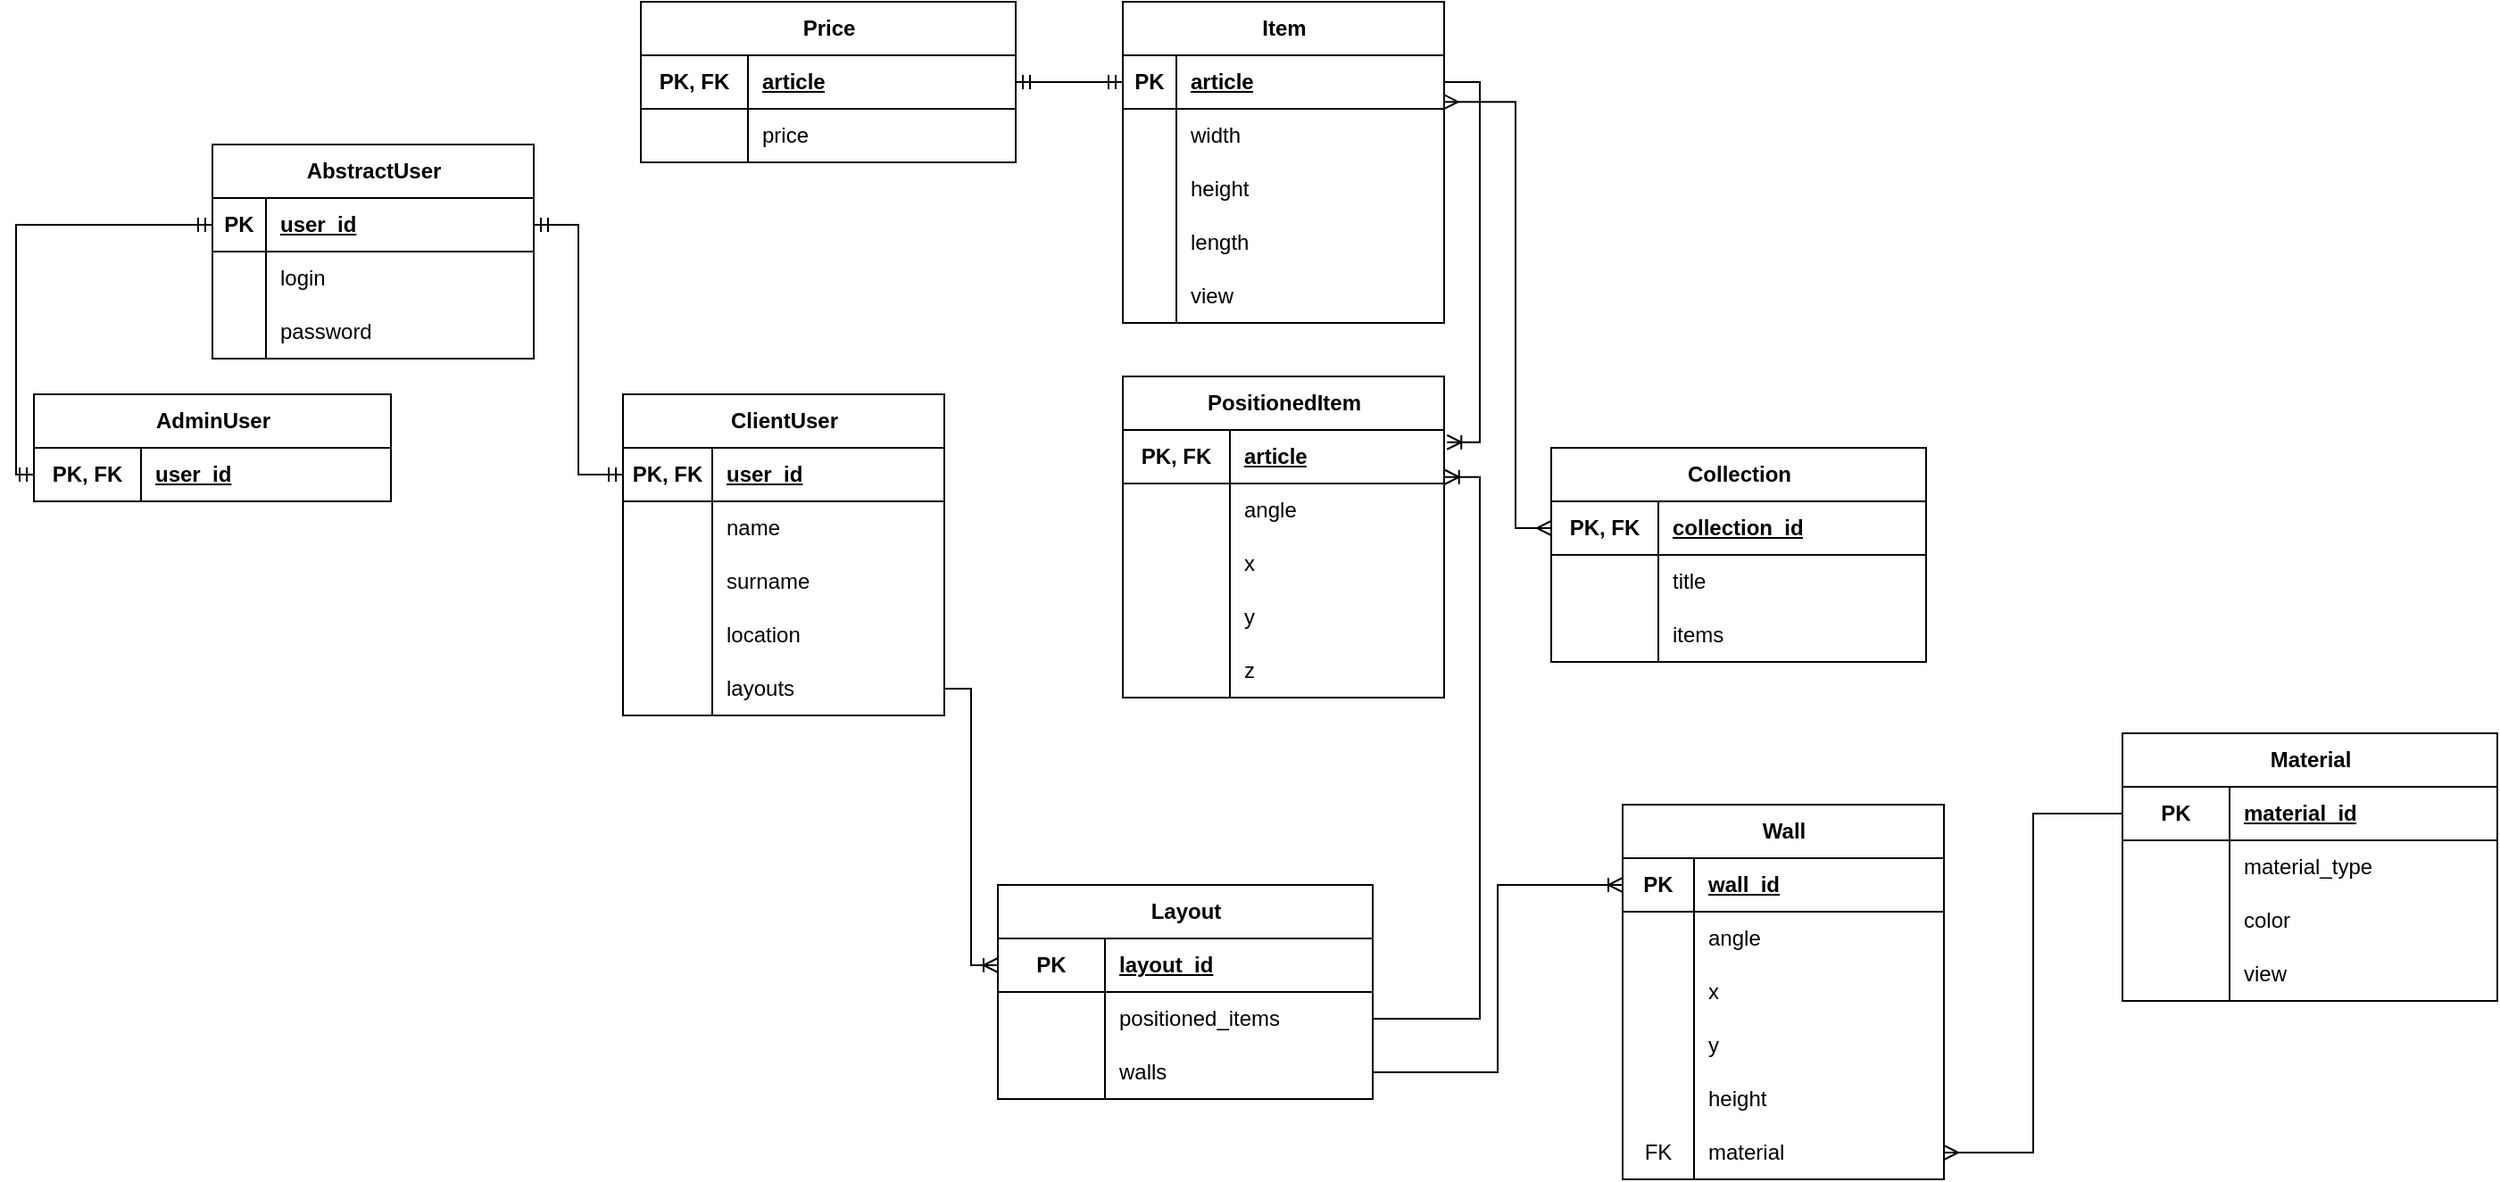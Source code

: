 <mxfile version="22.0.0" type="device">
  <diagram name="Page-1" id="Bt6smzTDS_yW3Cf44LDC">
    <mxGraphModel dx="2656" dy="1006" grid="1" gridSize="10" guides="1" tooltips="1" connect="1" arrows="1" fold="1" page="1" pageScale="1" pageWidth="850" pageHeight="1100" math="0" shadow="0">
      <root>
        <mxCell id="0" />
        <mxCell id="1" parent="0" />
        <mxCell id="V8eT0LcuxLFW9bDthEQg-5" value="Item" style="shape=table;startSize=30;container=1;collapsible=1;childLayout=tableLayout;fixedRows=1;rowLines=0;fontStyle=1;align=center;resizeLast=1;html=1;" parent="1" vertex="1">
          <mxGeometry x="40" y="40" width="180" height="180" as="geometry" />
        </mxCell>
        <mxCell id="V8eT0LcuxLFW9bDthEQg-6" value="" style="shape=tableRow;horizontal=0;startSize=0;swimlaneHead=0;swimlaneBody=0;fillColor=none;collapsible=0;dropTarget=0;points=[[0,0.5],[1,0.5]];portConstraint=eastwest;top=0;left=0;right=0;bottom=1;" parent="V8eT0LcuxLFW9bDthEQg-5" vertex="1">
          <mxGeometry y="30" width="180" height="30" as="geometry" />
        </mxCell>
        <mxCell id="V8eT0LcuxLFW9bDthEQg-7" value="PK" style="shape=partialRectangle;connectable=0;fillColor=none;top=0;left=0;bottom=0;right=0;fontStyle=1;overflow=hidden;whiteSpace=wrap;html=1;" parent="V8eT0LcuxLFW9bDthEQg-6" vertex="1">
          <mxGeometry width="30" height="30" as="geometry">
            <mxRectangle width="30" height="30" as="alternateBounds" />
          </mxGeometry>
        </mxCell>
        <mxCell id="V8eT0LcuxLFW9bDthEQg-8" value="article" style="shape=partialRectangle;connectable=0;fillColor=none;top=0;left=0;bottom=0;right=0;align=left;spacingLeft=6;fontStyle=5;overflow=hidden;whiteSpace=wrap;html=1;" parent="V8eT0LcuxLFW9bDthEQg-6" vertex="1">
          <mxGeometry x="30" width="150" height="30" as="geometry">
            <mxRectangle width="150" height="30" as="alternateBounds" />
          </mxGeometry>
        </mxCell>
        <mxCell id="V8eT0LcuxLFW9bDthEQg-9" value="" style="shape=tableRow;horizontal=0;startSize=0;swimlaneHead=0;swimlaneBody=0;fillColor=none;collapsible=0;dropTarget=0;points=[[0,0.5],[1,0.5]];portConstraint=eastwest;top=0;left=0;right=0;bottom=0;" parent="V8eT0LcuxLFW9bDthEQg-5" vertex="1">
          <mxGeometry y="60" width="180" height="30" as="geometry" />
        </mxCell>
        <mxCell id="V8eT0LcuxLFW9bDthEQg-10" value="" style="shape=partialRectangle;connectable=0;fillColor=none;top=0;left=0;bottom=0;right=0;editable=1;overflow=hidden;whiteSpace=wrap;html=1;" parent="V8eT0LcuxLFW9bDthEQg-9" vertex="1">
          <mxGeometry width="30" height="30" as="geometry">
            <mxRectangle width="30" height="30" as="alternateBounds" />
          </mxGeometry>
        </mxCell>
        <mxCell id="V8eT0LcuxLFW9bDthEQg-11" value="width" style="shape=partialRectangle;connectable=0;fillColor=none;top=0;left=0;bottom=0;right=0;align=left;spacingLeft=6;overflow=hidden;whiteSpace=wrap;html=1;" parent="V8eT0LcuxLFW9bDthEQg-9" vertex="1">
          <mxGeometry x="30" width="150" height="30" as="geometry">
            <mxRectangle width="150" height="30" as="alternateBounds" />
          </mxGeometry>
        </mxCell>
        <mxCell id="V8eT0LcuxLFW9bDthEQg-12" value="" style="shape=tableRow;horizontal=0;startSize=0;swimlaneHead=0;swimlaneBody=0;fillColor=none;collapsible=0;dropTarget=0;points=[[0,0.5],[1,0.5]];portConstraint=eastwest;top=0;left=0;right=0;bottom=0;" parent="V8eT0LcuxLFW9bDthEQg-5" vertex="1">
          <mxGeometry y="90" width="180" height="30" as="geometry" />
        </mxCell>
        <mxCell id="V8eT0LcuxLFW9bDthEQg-13" value="" style="shape=partialRectangle;connectable=0;fillColor=none;top=0;left=0;bottom=0;right=0;editable=1;overflow=hidden;whiteSpace=wrap;html=1;" parent="V8eT0LcuxLFW9bDthEQg-12" vertex="1">
          <mxGeometry width="30" height="30" as="geometry">
            <mxRectangle width="30" height="30" as="alternateBounds" />
          </mxGeometry>
        </mxCell>
        <mxCell id="V8eT0LcuxLFW9bDthEQg-14" value="height" style="shape=partialRectangle;connectable=0;fillColor=none;top=0;left=0;bottom=0;right=0;align=left;spacingLeft=6;overflow=hidden;whiteSpace=wrap;html=1;" parent="V8eT0LcuxLFW9bDthEQg-12" vertex="1">
          <mxGeometry x="30" width="150" height="30" as="geometry">
            <mxRectangle width="150" height="30" as="alternateBounds" />
          </mxGeometry>
        </mxCell>
        <mxCell id="V8eT0LcuxLFW9bDthEQg-15" value="" style="shape=tableRow;horizontal=0;startSize=0;swimlaneHead=0;swimlaneBody=0;fillColor=none;collapsible=0;dropTarget=0;points=[[0,0.5],[1,0.5]];portConstraint=eastwest;top=0;left=0;right=0;bottom=0;" parent="V8eT0LcuxLFW9bDthEQg-5" vertex="1">
          <mxGeometry y="120" width="180" height="30" as="geometry" />
        </mxCell>
        <mxCell id="V8eT0LcuxLFW9bDthEQg-16" value="" style="shape=partialRectangle;connectable=0;fillColor=none;top=0;left=0;bottom=0;right=0;editable=1;overflow=hidden;whiteSpace=wrap;html=1;" parent="V8eT0LcuxLFW9bDthEQg-15" vertex="1">
          <mxGeometry width="30" height="30" as="geometry">
            <mxRectangle width="30" height="30" as="alternateBounds" />
          </mxGeometry>
        </mxCell>
        <mxCell id="V8eT0LcuxLFW9bDthEQg-17" value="length" style="shape=partialRectangle;connectable=0;fillColor=none;top=0;left=0;bottom=0;right=0;align=left;spacingLeft=6;overflow=hidden;whiteSpace=wrap;html=1;" parent="V8eT0LcuxLFW9bDthEQg-15" vertex="1">
          <mxGeometry x="30" width="150" height="30" as="geometry">
            <mxRectangle width="150" height="30" as="alternateBounds" />
          </mxGeometry>
        </mxCell>
        <mxCell id="V8eT0LcuxLFW9bDthEQg-26" value="" style="shape=tableRow;horizontal=0;startSize=0;swimlaneHead=0;swimlaneBody=0;fillColor=none;collapsible=0;dropTarget=0;points=[[0,0.5],[1,0.5]];portConstraint=eastwest;top=0;left=0;right=0;bottom=0;" parent="V8eT0LcuxLFW9bDthEQg-5" vertex="1">
          <mxGeometry y="150" width="180" height="30" as="geometry" />
        </mxCell>
        <mxCell id="V8eT0LcuxLFW9bDthEQg-27" value="" style="shape=partialRectangle;connectable=0;fillColor=none;top=0;left=0;bottom=0;right=0;editable=1;overflow=hidden;whiteSpace=wrap;html=1;" parent="V8eT0LcuxLFW9bDthEQg-26" vertex="1">
          <mxGeometry width="30" height="30" as="geometry">
            <mxRectangle width="30" height="30" as="alternateBounds" />
          </mxGeometry>
        </mxCell>
        <mxCell id="V8eT0LcuxLFW9bDthEQg-28" value="view" style="shape=partialRectangle;connectable=0;fillColor=none;top=0;left=0;bottom=0;right=0;align=left;spacingLeft=6;overflow=hidden;whiteSpace=wrap;html=1;" parent="V8eT0LcuxLFW9bDthEQg-26" vertex="1">
          <mxGeometry x="30" width="150" height="30" as="geometry">
            <mxRectangle width="150" height="30" as="alternateBounds" />
          </mxGeometry>
        </mxCell>
        <mxCell id="V8eT0LcuxLFW9bDthEQg-48" value="Price" style="shape=table;startSize=30;container=1;collapsible=1;childLayout=tableLayout;fixedRows=1;rowLines=0;fontStyle=1;align=center;resizeLast=1;html=1;" parent="1" vertex="1">
          <mxGeometry x="-230" y="40" width="210" height="90" as="geometry" />
        </mxCell>
        <mxCell id="V8eT0LcuxLFW9bDthEQg-49" value="" style="shape=tableRow;horizontal=0;startSize=0;swimlaneHead=0;swimlaneBody=0;fillColor=none;collapsible=0;dropTarget=0;points=[[0,0.5],[1,0.5]];portConstraint=eastwest;top=0;left=0;right=0;bottom=1;" parent="V8eT0LcuxLFW9bDthEQg-48" vertex="1">
          <mxGeometry y="30" width="210" height="30" as="geometry" />
        </mxCell>
        <mxCell id="V8eT0LcuxLFW9bDthEQg-50" value="PK, FK" style="shape=partialRectangle;connectable=0;fillColor=none;top=0;left=0;bottom=0;right=0;fontStyle=1;overflow=hidden;whiteSpace=wrap;html=1;" parent="V8eT0LcuxLFW9bDthEQg-49" vertex="1">
          <mxGeometry width="60" height="30" as="geometry">
            <mxRectangle width="60" height="30" as="alternateBounds" />
          </mxGeometry>
        </mxCell>
        <mxCell id="V8eT0LcuxLFW9bDthEQg-51" value="article" style="shape=partialRectangle;connectable=0;fillColor=none;top=0;left=0;bottom=0;right=0;align=left;spacingLeft=6;fontStyle=5;overflow=hidden;whiteSpace=wrap;html=1;" parent="V8eT0LcuxLFW9bDthEQg-49" vertex="1">
          <mxGeometry x="60" width="150" height="30" as="geometry">
            <mxRectangle width="150" height="30" as="alternateBounds" />
          </mxGeometry>
        </mxCell>
        <mxCell id="V8eT0LcuxLFW9bDthEQg-52" value="" style="shape=tableRow;horizontal=0;startSize=0;swimlaneHead=0;swimlaneBody=0;fillColor=none;collapsible=0;dropTarget=0;points=[[0,0.5],[1,0.5]];portConstraint=eastwest;top=0;left=0;right=0;bottom=0;" parent="V8eT0LcuxLFW9bDthEQg-48" vertex="1">
          <mxGeometry y="60" width="210" height="30" as="geometry" />
        </mxCell>
        <mxCell id="V8eT0LcuxLFW9bDthEQg-53" value="" style="shape=partialRectangle;connectable=0;fillColor=none;top=0;left=0;bottom=0;right=0;editable=1;overflow=hidden;whiteSpace=wrap;html=1;" parent="V8eT0LcuxLFW9bDthEQg-52" vertex="1">
          <mxGeometry width="60" height="30" as="geometry">
            <mxRectangle width="60" height="30" as="alternateBounds" />
          </mxGeometry>
        </mxCell>
        <mxCell id="V8eT0LcuxLFW9bDthEQg-54" value="price" style="shape=partialRectangle;connectable=0;fillColor=none;top=0;left=0;bottom=0;right=0;align=left;spacingLeft=6;overflow=hidden;whiteSpace=wrap;html=1;" parent="V8eT0LcuxLFW9bDthEQg-52" vertex="1">
          <mxGeometry x="60" width="150" height="30" as="geometry">
            <mxRectangle width="150" height="30" as="alternateBounds" />
          </mxGeometry>
        </mxCell>
        <mxCell id="V8eT0LcuxLFW9bDthEQg-61" value="AbstractUser" style="shape=table;startSize=30;container=1;collapsible=1;childLayout=tableLayout;fixedRows=1;rowLines=0;fontStyle=1;align=center;resizeLast=1;html=1;" parent="1" vertex="1">
          <mxGeometry x="-470" y="120" width="180" height="120" as="geometry" />
        </mxCell>
        <mxCell id="V8eT0LcuxLFW9bDthEQg-62" value="" style="shape=tableRow;horizontal=0;startSize=0;swimlaneHead=0;swimlaneBody=0;fillColor=none;collapsible=0;dropTarget=0;points=[[0,0.5],[1,0.5]];portConstraint=eastwest;top=0;left=0;right=0;bottom=1;" parent="V8eT0LcuxLFW9bDthEQg-61" vertex="1">
          <mxGeometry y="30" width="180" height="30" as="geometry" />
        </mxCell>
        <mxCell id="V8eT0LcuxLFW9bDthEQg-63" value="PK" style="shape=partialRectangle;connectable=0;fillColor=none;top=0;left=0;bottom=0;right=0;fontStyle=1;overflow=hidden;whiteSpace=wrap;html=1;" parent="V8eT0LcuxLFW9bDthEQg-62" vertex="1">
          <mxGeometry width="30" height="30" as="geometry">
            <mxRectangle width="30" height="30" as="alternateBounds" />
          </mxGeometry>
        </mxCell>
        <mxCell id="V8eT0LcuxLFW9bDthEQg-64" value="user_id" style="shape=partialRectangle;connectable=0;fillColor=none;top=0;left=0;bottom=0;right=0;align=left;spacingLeft=6;fontStyle=5;overflow=hidden;whiteSpace=wrap;html=1;" parent="V8eT0LcuxLFW9bDthEQg-62" vertex="1">
          <mxGeometry x="30" width="150" height="30" as="geometry">
            <mxRectangle width="150" height="30" as="alternateBounds" />
          </mxGeometry>
        </mxCell>
        <mxCell id="V8eT0LcuxLFW9bDthEQg-65" value="" style="shape=tableRow;horizontal=0;startSize=0;swimlaneHead=0;swimlaneBody=0;fillColor=none;collapsible=0;dropTarget=0;points=[[0,0.5],[1,0.5]];portConstraint=eastwest;top=0;left=0;right=0;bottom=0;" parent="V8eT0LcuxLFW9bDthEQg-61" vertex="1">
          <mxGeometry y="60" width="180" height="30" as="geometry" />
        </mxCell>
        <mxCell id="V8eT0LcuxLFW9bDthEQg-66" value="" style="shape=partialRectangle;connectable=0;fillColor=none;top=0;left=0;bottom=0;right=0;editable=1;overflow=hidden;whiteSpace=wrap;html=1;" parent="V8eT0LcuxLFW9bDthEQg-65" vertex="1">
          <mxGeometry width="30" height="30" as="geometry">
            <mxRectangle width="30" height="30" as="alternateBounds" />
          </mxGeometry>
        </mxCell>
        <mxCell id="V8eT0LcuxLFW9bDthEQg-67" value="login" style="shape=partialRectangle;connectable=0;fillColor=none;top=0;left=0;bottom=0;right=0;align=left;spacingLeft=6;overflow=hidden;whiteSpace=wrap;html=1;" parent="V8eT0LcuxLFW9bDthEQg-65" vertex="1">
          <mxGeometry x="30" width="150" height="30" as="geometry">
            <mxRectangle width="150" height="30" as="alternateBounds" />
          </mxGeometry>
        </mxCell>
        <mxCell id="V8eT0LcuxLFW9bDthEQg-68" value="" style="shape=tableRow;horizontal=0;startSize=0;swimlaneHead=0;swimlaneBody=0;fillColor=none;collapsible=0;dropTarget=0;points=[[0,0.5],[1,0.5]];portConstraint=eastwest;top=0;left=0;right=0;bottom=0;" parent="V8eT0LcuxLFW9bDthEQg-61" vertex="1">
          <mxGeometry y="90" width="180" height="30" as="geometry" />
        </mxCell>
        <mxCell id="V8eT0LcuxLFW9bDthEQg-69" value="" style="shape=partialRectangle;connectable=0;fillColor=none;top=0;left=0;bottom=0;right=0;editable=1;overflow=hidden;whiteSpace=wrap;html=1;" parent="V8eT0LcuxLFW9bDthEQg-68" vertex="1">
          <mxGeometry width="30" height="30" as="geometry">
            <mxRectangle width="30" height="30" as="alternateBounds" />
          </mxGeometry>
        </mxCell>
        <mxCell id="V8eT0LcuxLFW9bDthEQg-70" value="password" style="shape=partialRectangle;connectable=0;fillColor=none;top=0;left=0;bottom=0;right=0;align=left;spacingLeft=6;overflow=hidden;whiteSpace=wrap;html=1;" parent="V8eT0LcuxLFW9bDthEQg-68" vertex="1">
          <mxGeometry x="30" width="150" height="30" as="geometry">
            <mxRectangle width="150" height="30" as="alternateBounds" />
          </mxGeometry>
        </mxCell>
        <mxCell id="V8eT0LcuxLFW9bDthEQg-81" value="AdminUser" style="shape=table;startSize=30;container=1;collapsible=1;childLayout=tableLayout;fixedRows=1;rowLines=0;fontStyle=1;align=center;resizeLast=1;html=1;" parent="1" vertex="1">
          <mxGeometry x="-570" y="260" width="200" height="60" as="geometry" />
        </mxCell>
        <mxCell id="V8eT0LcuxLFW9bDthEQg-82" value="" style="shape=tableRow;horizontal=0;startSize=0;swimlaneHead=0;swimlaneBody=0;fillColor=none;collapsible=0;dropTarget=0;points=[[0,0.5],[1,0.5]];portConstraint=eastwest;top=0;left=0;right=0;bottom=1;" parent="V8eT0LcuxLFW9bDthEQg-81" vertex="1">
          <mxGeometry y="30" width="200" height="30" as="geometry" />
        </mxCell>
        <mxCell id="V8eT0LcuxLFW9bDthEQg-83" value="PK, FK" style="shape=partialRectangle;connectable=0;fillColor=none;top=0;left=0;bottom=0;right=0;fontStyle=1;overflow=hidden;whiteSpace=wrap;html=1;" parent="V8eT0LcuxLFW9bDthEQg-82" vertex="1">
          <mxGeometry width="60" height="30" as="geometry">
            <mxRectangle width="60" height="30" as="alternateBounds" />
          </mxGeometry>
        </mxCell>
        <mxCell id="V8eT0LcuxLFW9bDthEQg-84" value="user_id" style="shape=partialRectangle;connectable=0;fillColor=none;top=0;left=0;bottom=0;right=0;align=left;spacingLeft=6;fontStyle=5;overflow=hidden;whiteSpace=wrap;html=1;" parent="V8eT0LcuxLFW9bDthEQg-82" vertex="1">
          <mxGeometry x="60" width="140" height="30" as="geometry">
            <mxRectangle width="140" height="30" as="alternateBounds" />
          </mxGeometry>
        </mxCell>
        <mxCell id="V8eT0LcuxLFW9bDthEQg-86" value="Collection" style="shape=table;startSize=30;container=1;collapsible=1;childLayout=tableLayout;fixedRows=1;rowLines=0;fontStyle=1;align=center;resizeLast=1;html=1;" parent="1" vertex="1">
          <mxGeometry x="280" y="290" width="210" height="120" as="geometry" />
        </mxCell>
        <mxCell id="V8eT0LcuxLFW9bDthEQg-87" value="" style="shape=tableRow;horizontal=0;startSize=0;swimlaneHead=0;swimlaneBody=0;fillColor=none;collapsible=0;dropTarget=0;points=[[0,0.5],[1,0.5]];portConstraint=eastwest;top=0;left=0;right=0;bottom=1;" parent="V8eT0LcuxLFW9bDthEQg-86" vertex="1">
          <mxGeometry y="30" width="210" height="30" as="geometry" />
        </mxCell>
        <mxCell id="V8eT0LcuxLFW9bDthEQg-88" value="PK, FK" style="shape=partialRectangle;connectable=0;fillColor=none;top=0;left=0;bottom=0;right=0;fontStyle=1;overflow=hidden;whiteSpace=wrap;html=1;" parent="V8eT0LcuxLFW9bDthEQg-87" vertex="1">
          <mxGeometry width="60" height="30" as="geometry">
            <mxRectangle width="60" height="30" as="alternateBounds" />
          </mxGeometry>
        </mxCell>
        <mxCell id="V8eT0LcuxLFW9bDthEQg-89" value="collection_id" style="shape=partialRectangle;connectable=0;fillColor=none;top=0;left=0;bottom=0;right=0;align=left;spacingLeft=6;fontStyle=5;overflow=hidden;whiteSpace=wrap;html=1;" parent="V8eT0LcuxLFW9bDthEQg-87" vertex="1">
          <mxGeometry x="60" width="150" height="30" as="geometry">
            <mxRectangle width="150" height="30" as="alternateBounds" />
          </mxGeometry>
        </mxCell>
        <mxCell id="V8eT0LcuxLFW9bDthEQg-90" value="" style="shape=tableRow;horizontal=0;startSize=0;swimlaneHead=0;swimlaneBody=0;fillColor=none;collapsible=0;dropTarget=0;points=[[0,0.5],[1,0.5]];portConstraint=eastwest;top=0;left=0;right=0;bottom=0;" parent="V8eT0LcuxLFW9bDthEQg-86" vertex="1">
          <mxGeometry y="60" width="210" height="30" as="geometry" />
        </mxCell>
        <mxCell id="V8eT0LcuxLFW9bDthEQg-91" value="" style="shape=partialRectangle;connectable=0;fillColor=none;top=0;left=0;bottom=0;right=0;editable=1;overflow=hidden;whiteSpace=wrap;html=1;" parent="V8eT0LcuxLFW9bDthEQg-90" vertex="1">
          <mxGeometry width="60" height="30" as="geometry">
            <mxRectangle width="60" height="30" as="alternateBounds" />
          </mxGeometry>
        </mxCell>
        <mxCell id="V8eT0LcuxLFW9bDthEQg-92" value="title" style="shape=partialRectangle;connectable=0;fillColor=none;top=0;left=0;bottom=0;right=0;align=left;spacingLeft=6;overflow=hidden;whiteSpace=wrap;html=1;" parent="V8eT0LcuxLFW9bDthEQg-90" vertex="1">
          <mxGeometry x="60" width="150" height="30" as="geometry">
            <mxRectangle width="150" height="30" as="alternateBounds" />
          </mxGeometry>
        </mxCell>
        <mxCell id="V8eT0LcuxLFW9bDthEQg-210" value="" style="shape=tableRow;horizontal=0;startSize=0;swimlaneHead=0;swimlaneBody=0;fillColor=none;collapsible=0;dropTarget=0;points=[[0,0.5],[1,0.5]];portConstraint=eastwest;top=0;left=0;right=0;bottom=0;" parent="V8eT0LcuxLFW9bDthEQg-86" vertex="1">
          <mxGeometry y="90" width="210" height="30" as="geometry" />
        </mxCell>
        <mxCell id="V8eT0LcuxLFW9bDthEQg-211" value="" style="shape=partialRectangle;connectable=0;fillColor=none;top=0;left=0;bottom=0;right=0;editable=1;overflow=hidden;whiteSpace=wrap;html=1;" parent="V8eT0LcuxLFW9bDthEQg-210" vertex="1">
          <mxGeometry width="60" height="30" as="geometry">
            <mxRectangle width="60" height="30" as="alternateBounds" />
          </mxGeometry>
        </mxCell>
        <mxCell id="V8eT0LcuxLFW9bDthEQg-212" value="items" style="shape=partialRectangle;connectable=0;fillColor=none;top=0;left=0;bottom=0;right=0;align=left;spacingLeft=6;overflow=hidden;whiteSpace=wrap;html=1;" parent="V8eT0LcuxLFW9bDthEQg-210" vertex="1">
          <mxGeometry x="60" width="150" height="30" as="geometry">
            <mxRectangle width="150" height="30" as="alternateBounds" />
          </mxGeometry>
        </mxCell>
        <mxCell id="V8eT0LcuxLFW9bDthEQg-96" value="ClientUser" style="shape=table;startSize=30;container=1;collapsible=1;childLayout=tableLayout;fixedRows=1;rowLines=0;fontStyle=1;align=center;resizeLast=1;html=1;" parent="1" vertex="1">
          <mxGeometry x="-240" y="260" width="180" height="180" as="geometry" />
        </mxCell>
        <mxCell id="V8eT0LcuxLFW9bDthEQg-97" value="" style="shape=tableRow;horizontal=0;startSize=0;swimlaneHead=0;swimlaneBody=0;fillColor=none;collapsible=0;dropTarget=0;points=[[0,0.5],[1,0.5]];portConstraint=eastwest;top=0;left=0;right=0;bottom=1;" parent="V8eT0LcuxLFW9bDthEQg-96" vertex="1">
          <mxGeometry y="30" width="180" height="30" as="geometry" />
        </mxCell>
        <mxCell id="V8eT0LcuxLFW9bDthEQg-98" value="PK, FK" style="shape=partialRectangle;connectable=0;fillColor=none;top=0;left=0;bottom=0;right=0;fontStyle=1;overflow=hidden;whiteSpace=wrap;html=1;" parent="V8eT0LcuxLFW9bDthEQg-97" vertex="1">
          <mxGeometry width="50" height="30" as="geometry">
            <mxRectangle width="50" height="30" as="alternateBounds" />
          </mxGeometry>
        </mxCell>
        <mxCell id="V8eT0LcuxLFW9bDthEQg-99" value="user_id" style="shape=partialRectangle;connectable=0;fillColor=none;top=0;left=0;bottom=0;right=0;align=left;spacingLeft=6;fontStyle=5;overflow=hidden;whiteSpace=wrap;html=1;" parent="V8eT0LcuxLFW9bDthEQg-97" vertex="1">
          <mxGeometry x="50" width="130" height="30" as="geometry">
            <mxRectangle width="130" height="30" as="alternateBounds" />
          </mxGeometry>
        </mxCell>
        <mxCell id="V8eT0LcuxLFW9bDthEQg-100" value="" style="shape=tableRow;horizontal=0;startSize=0;swimlaneHead=0;swimlaneBody=0;fillColor=none;collapsible=0;dropTarget=0;points=[[0,0.5],[1,0.5]];portConstraint=eastwest;top=0;left=0;right=0;bottom=0;" parent="V8eT0LcuxLFW9bDthEQg-96" vertex="1">
          <mxGeometry y="60" width="180" height="30" as="geometry" />
        </mxCell>
        <mxCell id="V8eT0LcuxLFW9bDthEQg-101" value="" style="shape=partialRectangle;connectable=0;fillColor=none;top=0;left=0;bottom=0;right=0;editable=1;overflow=hidden;whiteSpace=wrap;html=1;" parent="V8eT0LcuxLFW9bDthEQg-100" vertex="1">
          <mxGeometry width="50" height="30" as="geometry">
            <mxRectangle width="50" height="30" as="alternateBounds" />
          </mxGeometry>
        </mxCell>
        <mxCell id="V8eT0LcuxLFW9bDthEQg-102" value="name" style="shape=partialRectangle;connectable=0;fillColor=none;top=0;left=0;bottom=0;right=0;align=left;spacingLeft=6;overflow=hidden;whiteSpace=wrap;html=1;" parent="V8eT0LcuxLFW9bDthEQg-100" vertex="1">
          <mxGeometry x="50" width="130" height="30" as="geometry">
            <mxRectangle width="130" height="30" as="alternateBounds" />
          </mxGeometry>
        </mxCell>
        <mxCell id="V8eT0LcuxLFW9bDthEQg-103" value="" style="shape=tableRow;horizontal=0;startSize=0;swimlaneHead=0;swimlaneBody=0;fillColor=none;collapsible=0;dropTarget=0;points=[[0,0.5],[1,0.5]];portConstraint=eastwest;top=0;left=0;right=0;bottom=0;" parent="V8eT0LcuxLFW9bDthEQg-96" vertex="1">
          <mxGeometry y="90" width="180" height="30" as="geometry" />
        </mxCell>
        <mxCell id="V8eT0LcuxLFW9bDthEQg-104" value="" style="shape=partialRectangle;connectable=0;fillColor=none;top=0;left=0;bottom=0;right=0;editable=1;overflow=hidden;whiteSpace=wrap;html=1;" parent="V8eT0LcuxLFW9bDthEQg-103" vertex="1">
          <mxGeometry width="50" height="30" as="geometry">
            <mxRectangle width="50" height="30" as="alternateBounds" />
          </mxGeometry>
        </mxCell>
        <mxCell id="V8eT0LcuxLFW9bDthEQg-105" value="surname" style="shape=partialRectangle;connectable=0;fillColor=none;top=0;left=0;bottom=0;right=0;align=left;spacingLeft=6;overflow=hidden;whiteSpace=wrap;html=1;" parent="V8eT0LcuxLFW9bDthEQg-103" vertex="1">
          <mxGeometry x="50" width="130" height="30" as="geometry">
            <mxRectangle width="130" height="30" as="alternateBounds" />
          </mxGeometry>
        </mxCell>
        <mxCell id="V8eT0LcuxLFW9bDthEQg-129" value="" style="shape=tableRow;horizontal=0;startSize=0;swimlaneHead=0;swimlaneBody=0;fillColor=none;collapsible=0;dropTarget=0;points=[[0,0.5],[1,0.5]];portConstraint=eastwest;top=0;left=0;right=0;bottom=0;" parent="V8eT0LcuxLFW9bDthEQg-96" vertex="1">
          <mxGeometry y="120" width="180" height="30" as="geometry" />
        </mxCell>
        <mxCell id="V8eT0LcuxLFW9bDthEQg-130" value="" style="shape=partialRectangle;connectable=0;fillColor=none;top=0;left=0;bottom=0;right=0;editable=1;overflow=hidden;whiteSpace=wrap;html=1;" parent="V8eT0LcuxLFW9bDthEQg-129" vertex="1">
          <mxGeometry width="50" height="30" as="geometry">
            <mxRectangle width="50" height="30" as="alternateBounds" />
          </mxGeometry>
        </mxCell>
        <mxCell id="V8eT0LcuxLFW9bDthEQg-131" value="location" style="shape=partialRectangle;connectable=0;fillColor=none;top=0;left=0;bottom=0;right=0;align=left;spacingLeft=6;overflow=hidden;whiteSpace=wrap;html=1;" parent="V8eT0LcuxLFW9bDthEQg-129" vertex="1">
          <mxGeometry x="50" width="130" height="30" as="geometry">
            <mxRectangle width="130" height="30" as="alternateBounds" />
          </mxGeometry>
        </mxCell>
        <mxCell id="V8eT0LcuxLFW9bDthEQg-151" value="" style="shape=tableRow;horizontal=0;startSize=0;swimlaneHead=0;swimlaneBody=0;fillColor=none;collapsible=0;dropTarget=0;points=[[0,0.5],[1,0.5]];portConstraint=eastwest;top=0;left=0;right=0;bottom=0;" parent="V8eT0LcuxLFW9bDthEQg-96" vertex="1">
          <mxGeometry y="150" width="180" height="30" as="geometry" />
        </mxCell>
        <mxCell id="V8eT0LcuxLFW9bDthEQg-152" value="" style="shape=partialRectangle;connectable=0;fillColor=none;top=0;left=0;bottom=0;right=0;editable=1;overflow=hidden;whiteSpace=wrap;html=1;" parent="V8eT0LcuxLFW9bDthEQg-151" vertex="1">
          <mxGeometry width="50" height="30" as="geometry">
            <mxRectangle width="50" height="30" as="alternateBounds" />
          </mxGeometry>
        </mxCell>
        <mxCell id="V8eT0LcuxLFW9bDthEQg-153" value="layouts" style="shape=partialRectangle;connectable=0;fillColor=none;top=0;left=0;bottom=0;right=0;align=left;spacingLeft=6;overflow=hidden;whiteSpace=wrap;html=1;" parent="V8eT0LcuxLFW9bDthEQg-151" vertex="1">
          <mxGeometry x="50" width="130" height="30" as="geometry">
            <mxRectangle width="130" height="30" as="alternateBounds" />
          </mxGeometry>
        </mxCell>
        <mxCell id="V8eT0LcuxLFW9bDthEQg-132" value="PositionedItem" style="shape=table;startSize=30;container=1;collapsible=1;childLayout=tableLayout;fixedRows=1;rowLines=0;fontStyle=1;align=center;resizeLast=1;html=1;" parent="1" vertex="1">
          <mxGeometry x="40" y="250" width="180" height="180" as="geometry" />
        </mxCell>
        <mxCell id="V8eT0LcuxLFW9bDthEQg-133" value="" style="shape=tableRow;horizontal=0;startSize=0;swimlaneHead=0;swimlaneBody=0;fillColor=none;collapsible=0;dropTarget=0;points=[[0,0.5],[1,0.5]];portConstraint=eastwest;top=0;left=0;right=0;bottom=1;" parent="V8eT0LcuxLFW9bDthEQg-132" vertex="1">
          <mxGeometry y="30" width="180" height="30" as="geometry" />
        </mxCell>
        <mxCell id="V8eT0LcuxLFW9bDthEQg-134" value="PK, FK" style="shape=partialRectangle;connectable=0;fillColor=none;top=0;left=0;bottom=0;right=0;fontStyle=1;overflow=hidden;whiteSpace=wrap;html=1;" parent="V8eT0LcuxLFW9bDthEQg-133" vertex="1">
          <mxGeometry width="60" height="30" as="geometry">
            <mxRectangle width="60" height="30" as="alternateBounds" />
          </mxGeometry>
        </mxCell>
        <mxCell id="V8eT0LcuxLFW9bDthEQg-135" value="article" style="shape=partialRectangle;connectable=0;fillColor=none;top=0;left=0;bottom=0;right=0;align=left;spacingLeft=6;fontStyle=5;overflow=hidden;whiteSpace=wrap;html=1;" parent="V8eT0LcuxLFW9bDthEQg-133" vertex="1">
          <mxGeometry x="60" width="120" height="30" as="geometry">
            <mxRectangle width="120" height="30" as="alternateBounds" />
          </mxGeometry>
        </mxCell>
        <mxCell id="V8eT0LcuxLFW9bDthEQg-136" value="" style="shape=tableRow;horizontal=0;startSize=0;swimlaneHead=0;swimlaneBody=0;fillColor=none;collapsible=0;dropTarget=0;points=[[0,0.5],[1,0.5]];portConstraint=eastwest;top=0;left=0;right=0;bottom=0;" parent="V8eT0LcuxLFW9bDthEQg-132" vertex="1">
          <mxGeometry y="60" width="180" height="30" as="geometry" />
        </mxCell>
        <mxCell id="V8eT0LcuxLFW9bDthEQg-137" value="" style="shape=partialRectangle;connectable=0;fillColor=none;top=0;left=0;bottom=0;right=0;editable=1;overflow=hidden;whiteSpace=wrap;html=1;" parent="V8eT0LcuxLFW9bDthEQg-136" vertex="1">
          <mxGeometry width="60" height="30" as="geometry">
            <mxRectangle width="60" height="30" as="alternateBounds" />
          </mxGeometry>
        </mxCell>
        <mxCell id="V8eT0LcuxLFW9bDthEQg-138" value="angle" style="shape=partialRectangle;connectable=0;fillColor=none;top=0;left=0;bottom=0;right=0;align=left;spacingLeft=6;overflow=hidden;whiteSpace=wrap;html=1;" parent="V8eT0LcuxLFW9bDthEQg-136" vertex="1">
          <mxGeometry x="60" width="120" height="30" as="geometry">
            <mxRectangle width="120" height="30" as="alternateBounds" />
          </mxGeometry>
        </mxCell>
        <mxCell id="V8eT0LcuxLFW9bDthEQg-139" value="" style="shape=tableRow;horizontal=0;startSize=0;swimlaneHead=0;swimlaneBody=0;fillColor=none;collapsible=0;dropTarget=0;points=[[0,0.5],[1,0.5]];portConstraint=eastwest;top=0;left=0;right=0;bottom=0;" parent="V8eT0LcuxLFW9bDthEQg-132" vertex="1">
          <mxGeometry y="90" width="180" height="30" as="geometry" />
        </mxCell>
        <mxCell id="V8eT0LcuxLFW9bDthEQg-140" value="" style="shape=partialRectangle;connectable=0;fillColor=none;top=0;left=0;bottom=0;right=0;editable=1;overflow=hidden;whiteSpace=wrap;html=1;" parent="V8eT0LcuxLFW9bDthEQg-139" vertex="1">
          <mxGeometry width="60" height="30" as="geometry">
            <mxRectangle width="60" height="30" as="alternateBounds" />
          </mxGeometry>
        </mxCell>
        <mxCell id="V8eT0LcuxLFW9bDthEQg-141" value="x" style="shape=partialRectangle;connectable=0;fillColor=none;top=0;left=0;bottom=0;right=0;align=left;spacingLeft=6;overflow=hidden;whiteSpace=wrap;html=1;" parent="V8eT0LcuxLFW9bDthEQg-139" vertex="1">
          <mxGeometry x="60" width="120" height="30" as="geometry">
            <mxRectangle width="120" height="30" as="alternateBounds" />
          </mxGeometry>
        </mxCell>
        <mxCell id="V8eT0LcuxLFW9bDthEQg-142" value="" style="shape=tableRow;horizontal=0;startSize=0;swimlaneHead=0;swimlaneBody=0;fillColor=none;collapsible=0;dropTarget=0;points=[[0,0.5],[1,0.5]];portConstraint=eastwest;top=0;left=0;right=0;bottom=0;" parent="V8eT0LcuxLFW9bDthEQg-132" vertex="1">
          <mxGeometry y="120" width="180" height="30" as="geometry" />
        </mxCell>
        <mxCell id="V8eT0LcuxLFW9bDthEQg-143" value="" style="shape=partialRectangle;connectable=0;fillColor=none;top=0;left=0;bottom=0;right=0;editable=1;overflow=hidden;whiteSpace=wrap;html=1;" parent="V8eT0LcuxLFW9bDthEQg-142" vertex="1">
          <mxGeometry width="60" height="30" as="geometry">
            <mxRectangle width="60" height="30" as="alternateBounds" />
          </mxGeometry>
        </mxCell>
        <mxCell id="V8eT0LcuxLFW9bDthEQg-144" value="y" style="shape=partialRectangle;connectable=0;fillColor=none;top=0;left=0;bottom=0;right=0;align=left;spacingLeft=6;overflow=hidden;whiteSpace=wrap;html=1;" parent="V8eT0LcuxLFW9bDthEQg-142" vertex="1">
          <mxGeometry x="60" width="120" height="30" as="geometry">
            <mxRectangle width="120" height="30" as="alternateBounds" />
          </mxGeometry>
        </mxCell>
        <mxCell id="V8eT0LcuxLFW9bDthEQg-148" value="" style="shape=tableRow;horizontal=0;startSize=0;swimlaneHead=0;swimlaneBody=0;fillColor=none;collapsible=0;dropTarget=0;points=[[0,0.5],[1,0.5]];portConstraint=eastwest;top=0;left=0;right=0;bottom=0;" parent="V8eT0LcuxLFW9bDthEQg-132" vertex="1">
          <mxGeometry y="150" width="180" height="30" as="geometry" />
        </mxCell>
        <mxCell id="V8eT0LcuxLFW9bDthEQg-149" value="" style="shape=partialRectangle;connectable=0;fillColor=none;top=0;left=0;bottom=0;right=0;editable=1;overflow=hidden;whiteSpace=wrap;html=1;" parent="V8eT0LcuxLFW9bDthEQg-148" vertex="1">
          <mxGeometry width="60" height="30" as="geometry">
            <mxRectangle width="60" height="30" as="alternateBounds" />
          </mxGeometry>
        </mxCell>
        <mxCell id="V8eT0LcuxLFW9bDthEQg-150" value="z" style="shape=partialRectangle;connectable=0;fillColor=none;top=0;left=0;bottom=0;right=0;align=left;spacingLeft=6;overflow=hidden;whiteSpace=wrap;html=1;" parent="V8eT0LcuxLFW9bDthEQg-148" vertex="1">
          <mxGeometry x="60" width="120" height="30" as="geometry">
            <mxRectangle width="120" height="30" as="alternateBounds" />
          </mxGeometry>
        </mxCell>
        <mxCell id="V8eT0LcuxLFW9bDthEQg-157" value="Wall" style="shape=table;startSize=30;container=1;collapsible=1;childLayout=tableLayout;fixedRows=1;rowLines=0;fontStyle=1;align=center;resizeLast=1;html=1;" parent="1" vertex="1">
          <mxGeometry x="320" y="490" width="180" height="210" as="geometry" />
        </mxCell>
        <mxCell id="V8eT0LcuxLFW9bDthEQg-158" value="" style="shape=tableRow;horizontal=0;startSize=0;swimlaneHead=0;swimlaneBody=0;fillColor=none;collapsible=0;dropTarget=0;points=[[0,0.5],[1,0.5]];portConstraint=eastwest;top=0;left=0;right=0;bottom=1;" parent="V8eT0LcuxLFW9bDthEQg-157" vertex="1">
          <mxGeometry y="30" width="180" height="30" as="geometry" />
        </mxCell>
        <mxCell id="V8eT0LcuxLFW9bDthEQg-159" value="PK" style="shape=partialRectangle;connectable=0;fillColor=none;top=0;left=0;bottom=0;right=0;fontStyle=1;overflow=hidden;whiteSpace=wrap;html=1;" parent="V8eT0LcuxLFW9bDthEQg-158" vertex="1">
          <mxGeometry width="40" height="30" as="geometry">
            <mxRectangle width="40" height="30" as="alternateBounds" />
          </mxGeometry>
        </mxCell>
        <mxCell id="V8eT0LcuxLFW9bDthEQg-160" value="wall_id" style="shape=partialRectangle;connectable=0;fillColor=none;top=0;left=0;bottom=0;right=0;align=left;spacingLeft=6;fontStyle=5;overflow=hidden;whiteSpace=wrap;html=1;" parent="V8eT0LcuxLFW9bDthEQg-158" vertex="1">
          <mxGeometry x="40" width="140" height="30" as="geometry">
            <mxRectangle width="140" height="30" as="alternateBounds" />
          </mxGeometry>
        </mxCell>
        <mxCell id="V8eT0LcuxLFW9bDthEQg-161" value="" style="shape=tableRow;horizontal=0;startSize=0;swimlaneHead=0;swimlaneBody=0;fillColor=none;collapsible=0;dropTarget=0;points=[[0,0.5],[1,0.5]];portConstraint=eastwest;top=0;left=0;right=0;bottom=0;" parent="V8eT0LcuxLFW9bDthEQg-157" vertex="1">
          <mxGeometry y="60" width="180" height="30" as="geometry" />
        </mxCell>
        <mxCell id="V8eT0LcuxLFW9bDthEQg-162" value="" style="shape=partialRectangle;connectable=0;fillColor=none;top=0;left=0;bottom=0;right=0;editable=1;overflow=hidden;whiteSpace=wrap;html=1;" parent="V8eT0LcuxLFW9bDthEQg-161" vertex="1">
          <mxGeometry width="40" height="30" as="geometry">
            <mxRectangle width="40" height="30" as="alternateBounds" />
          </mxGeometry>
        </mxCell>
        <mxCell id="V8eT0LcuxLFW9bDthEQg-163" value="angle" style="shape=partialRectangle;connectable=0;fillColor=none;top=0;left=0;bottom=0;right=0;align=left;spacingLeft=6;overflow=hidden;whiteSpace=wrap;html=1;" parent="V8eT0LcuxLFW9bDthEQg-161" vertex="1">
          <mxGeometry x="40" width="140" height="30" as="geometry">
            <mxRectangle width="140" height="30" as="alternateBounds" />
          </mxGeometry>
        </mxCell>
        <mxCell id="V8eT0LcuxLFW9bDthEQg-167" value="" style="shape=tableRow;horizontal=0;startSize=0;swimlaneHead=0;swimlaneBody=0;fillColor=none;collapsible=0;dropTarget=0;points=[[0,0.5],[1,0.5]];portConstraint=eastwest;top=0;left=0;right=0;bottom=0;" parent="V8eT0LcuxLFW9bDthEQg-157" vertex="1">
          <mxGeometry y="90" width="180" height="30" as="geometry" />
        </mxCell>
        <mxCell id="V8eT0LcuxLFW9bDthEQg-168" value="" style="shape=partialRectangle;connectable=0;fillColor=none;top=0;left=0;bottom=0;right=0;editable=1;overflow=hidden;whiteSpace=wrap;html=1;" parent="V8eT0LcuxLFW9bDthEQg-167" vertex="1">
          <mxGeometry width="40" height="30" as="geometry">
            <mxRectangle width="40" height="30" as="alternateBounds" />
          </mxGeometry>
        </mxCell>
        <mxCell id="V8eT0LcuxLFW9bDthEQg-169" value="x" style="shape=partialRectangle;connectable=0;fillColor=none;top=0;left=0;bottom=0;right=0;align=left;spacingLeft=6;overflow=hidden;whiteSpace=wrap;html=1;" parent="V8eT0LcuxLFW9bDthEQg-167" vertex="1">
          <mxGeometry x="40" width="140" height="30" as="geometry">
            <mxRectangle width="140" height="30" as="alternateBounds" />
          </mxGeometry>
        </mxCell>
        <mxCell id="V8eT0LcuxLFW9bDthEQg-170" value="" style="shape=tableRow;horizontal=0;startSize=0;swimlaneHead=0;swimlaneBody=0;fillColor=none;collapsible=0;dropTarget=0;points=[[0,0.5],[1,0.5]];portConstraint=eastwest;top=0;left=0;right=0;bottom=0;" parent="V8eT0LcuxLFW9bDthEQg-157" vertex="1">
          <mxGeometry y="120" width="180" height="30" as="geometry" />
        </mxCell>
        <mxCell id="V8eT0LcuxLFW9bDthEQg-171" value="" style="shape=partialRectangle;connectable=0;fillColor=none;top=0;left=0;bottom=0;right=0;editable=1;overflow=hidden;whiteSpace=wrap;html=1;" parent="V8eT0LcuxLFW9bDthEQg-170" vertex="1">
          <mxGeometry width="40" height="30" as="geometry">
            <mxRectangle width="40" height="30" as="alternateBounds" />
          </mxGeometry>
        </mxCell>
        <mxCell id="V8eT0LcuxLFW9bDthEQg-172" value="y" style="shape=partialRectangle;connectable=0;fillColor=none;top=0;left=0;bottom=0;right=0;align=left;spacingLeft=6;overflow=hidden;whiteSpace=wrap;html=1;" parent="V8eT0LcuxLFW9bDthEQg-170" vertex="1">
          <mxGeometry x="40" width="140" height="30" as="geometry">
            <mxRectangle width="140" height="30" as="alternateBounds" />
          </mxGeometry>
        </mxCell>
        <mxCell id="V8eT0LcuxLFW9bDthEQg-173" value="" style="shape=tableRow;horizontal=0;startSize=0;swimlaneHead=0;swimlaneBody=0;fillColor=none;collapsible=0;dropTarget=0;points=[[0,0.5],[1,0.5]];portConstraint=eastwest;top=0;left=0;right=0;bottom=0;" parent="V8eT0LcuxLFW9bDthEQg-157" vertex="1">
          <mxGeometry y="150" width="180" height="30" as="geometry" />
        </mxCell>
        <mxCell id="V8eT0LcuxLFW9bDthEQg-174" value="" style="shape=partialRectangle;connectable=0;fillColor=none;top=0;left=0;bottom=0;right=0;editable=1;overflow=hidden;whiteSpace=wrap;html=1;" parent="V8eT0LcuxLFW9bDthEQg-173" vertex="1">
          <mxGeometry width="40" height="30" as="geometry">
            <mxRectangle width="40" height="30" as="alternateBounds" />
          </mxGeometry>
        </mxCell>
        <mxCell id="V8eT0LcuxLFW9bDthEQg-175" value="height" style="shape=partialRectangle;connectable=0;fillColor=none;top=0;left=0;bottom=0;right=0;align=left;spacingLeft=6;overflow=hidden;whiteSpace=wrap;html=1;" parent="V8eT0LcuxLFW9bDthEQg-173" vertex="1">
          <mxGeometry x="40" width="140" height="30" as="geometry">
            <mxRectangle width="140" height="30" as="alternateBounds" />
          </mxGeometry>
        </mxCell>
        <mxCell id="V8eT0LcuxLFW9bDthEQg-176" value="" style="shape=tableRow;horizontal=0;startSize=0;swimlaneHead=0;swimlaneBody=0;fillColor=none;collapsible=0;dropTarget=0;points=[[0,0.5],[1,0.5]];portConstraint=eastwest;top=0;left=0;right=0;bottom=0;" parent="V8eT0LcuxLFW9bDthEQg-157" vertex="1">
          <mxGeometry y="180" width="180" height="30" as="geometry" />
        </mxCell>
        <mxCell id="V8eT0LcuxLFW9bDthEQg-177" value="FK" style="shape=partialRectangle;connectable=0;fillColor=none;top=0;left=0;bottom=0;right=0;editable=1;overflow=hidden;whiteSpace=wrap;html=1;" parent="V8eT0LcuxLFW9bDthEQg-176" vertex="1">
          <mxGeometry width="40" height="30" as="geometry">
            <mxRectangle width="40" height="30" as="alternateBounds" />
          </mxGeometry>
        </mxCell>
        <mxCell id="V8eT0LcuxLFW9bDthEQg-178" value="material" style="shape=partialRectangle;connectable=0;fillColor=none;top=0;left=0;bottom=0;right=0;align=left;spacingLeft=6;overflow=hidden;whiteSpace=wrap;html=1;" parent="V8eT0LcuxLFW9bDthEQg-176" vertex="1">
          <mxGeometry x="40" width="140" height="30" as="geometry">
            <mxRectangle width="140" height="30" as="alternateBounds" />
          </mxGeometry>
        </mxCell>
        <mxCell id="V8eT0LcuxLFW9bDthEQg-179" value="Material" style="shape=table;startSize=30;container=1;collapsible=1;childLayout=tableLayout;fixedRows=1;rowLines=0;fontStyle=1;align=center;resizeLast=1;html=1;" parent="1" vertex="1">
          <mxGeometry x="600" y="450" width="210" height="150" as="geometry" />
        </mxCell>
        <mxCell id="V8eT0LcuxLFW9bDthEQg-180" value="" style="shape=tableRow;horizontal=0;startSize=0;swimlaneHead=0;swimlaneBody=0;fillColor=none;collapsible=0;dropTarget=0;points=[[0,0.5],[1,0.5]];portConstraint=eastwest;top=0;left=0;right=0;bottom=1;" parent="V8eT0LcuxLFW9bDthEQg-179" vertex="1">
          <mxGeometry y="30" width="210" height="30" as="geometry" />
        </mxCell>
        <mxCell id="V8eT0LcuxLFW9bDthEQg-181" value="PK" style="shape=partialRectangle;connectable=0;fillColor=none;top=0;left=0;bottom=0;right=0;fontStyle=1;overflow=hidden;whiteSpace=wrap;html=1;" parent="V8eT0LcuxLFW9bDthEQg-180" vertex="1">
          <mxGeometry width="60" height="30" as="geometry">
            <mxRectangle width="60" height="30" as="alternateBounds" />
          </mxGeometry>
        </mxCell>
        <mxCell id="V8eT0LcuxLFW9bDthEQg-182" value="material_id" style="shape=partialRectangle;connectable=0;fillColor=none;top=0;left=0;bottom=0;right=0;align=left;spacingLeft=6;fontStyle=5;overflow=hidden;whiteSpace=wrap;html=1;" parent="V8eT0LcuxLFW9bDthEQg-180" vertex="1">
          <mxGeometry x="60" width="150" height="30" as="geometry">
            <mxRectangle width="150" height="30" as="alternateBounds" />
          </mxGeometry>
        </mxCell>
        <mxCell id="V8eT0LcuxLFW9bDthEQg-183" value="" style="shape=tableRow;horizontal=0;startSize=0;swimlaneHead=0;swimlaneBody=0;fillColor=none;collapsible=0;dropTarget=0;points=[[0,0.5],[1,0.5]];portConstraint=eastwest;top=0;left=0;right=0;bottom=0;" parent="V8eT0LcuxLFW9bDthEQg-179" vertex="1">
          <mxGeometry y="60" width="210" height="30" as="geometry" />
        </mxCell>
        <mxCell id="V8eT0LcuxLFW9bDthEQg-184" value="" style="shape=partialRectangle;connectable=0;fillColor=none;top=0;left=0;bottom=0;right=0;editable=1;overflow=hidden;whiteSpace=wrap;html=1;" parent="V8eT0LcuxLFW9bDthEQg-183" vertex="1">
          <mxGeometry width="60" height="30" as="geometry">
            <mxRectangle width="60" height="30" as="alternateBounds" />
          </mxGeometry>
        </mxCell>
        <mxCell id="V8eT0LcuxLFW9bDthEQg-185" value="material_type" style="shape=partialRectangle;connectable=0;fillColor=none;top=0;left=0;bottom=0;right=0;align=left;spacingLeft=6;overflow=hidden;whiteSpace=wrap;html=1;" parent="V8eT0LcuxLFW9bDthEQg-183" vertex="1">
          <mxGeometry x="60" width="150" height="30" as="geometry">
            <mxRectangle width="150" height="30" as="alternateBounds" />
          </mxGeometry>
        </mxCell>
        <mxCell id="V8eT0LcuxLFW9bDthEQg-186" value="" style="shape=tableRow;horizontal=0;startSize=0;swimlaneHead=0;swimlaneBody=0;fillColor=none;collapsible=0;dropTarget=0;points=[[0,0.5],[1,0.5]];portConstraint=eastwest;top=0;left=0;right=0;bottom=0;" parent="V8eT0LcuxLFW9bDthEQg-179" vertex="1">
          <mxGeometry y="90" width="210" height="30" as="geometry" />
        </mxCell>
        <mxCell id="V8eT0LcuxLFW9bDthEQg-187" value="" style="shape=partialRectangle;connectable=0;fillColor=none;top=0;left=0;bottom=0;right=0;editable=1;overflow=hidden;whiteSpace=wrap;html=1;" parent="V8eT0LcuxLFW9bDthEQg-186" vertex="1">
          <mxGeometry width="60" height="30" as="geometry">
            <mxRectangle width="60" height="30" as="alternateBounds" />
          </mxGeometry>
        </mxCell>
        <mxCell id="V8eT0LcuxLFW9bDthEQg-188" value="color" style="shape=partialRectangle;connectable=0;fillColor=none;top=0;left=0;bottom=0;right=0;align=left;spacingLeft=6;overflow=hidden;whiteSpace=wrap;html=1;" parent="V8eT0LcuxLFW9bDthEQg-186" vertex="1">
          <mxGeometry x="60" width="150" height="30" as="geometry">
            <mxRectangle width="150" height="30" as="alternateBounds" />
          </mxGeometry>
        </mxCell>
        <mxCell id="V8eT0LcuxLFW9bDthEQg-189" value="" style="shape=tableRow;horizontal=0;startSize=0;swimlaneHead=0;swimlaneBody=0;fillColor=none;collapsible=0;dropTarget=0;points=[[0,0.5],[1,0.5]];portConstraint=eastwest;top=0;left=0;right=0;bottom=0;" parent="V8eT0LcuxLFW9bDthEQg-179" vertex="1">
          <mxGeometry y="120" width="210" height="30" as="geometry" />
        </mxCell>
        <mxCell id="V8eT0LcuxLFW9bDthEQg-190" value="" style="shape=partialRectangle;connectable=0;fillColor=none;top=0;left=0;bottom=0;right=0;editable=1;overflow=hidden;whiteSpace=wrap;html=1;" parent="V8eT0LcuxLFW9bDthEQg-189" vertex="1">
          <mxGeometry width="60" height="30" as="geometry">
            <mxRectangle width="60" height="30" as="alternateBounds" />
          </mxGeometry>
        </mxCell>
        <mxCell id="V8eT0LcuxLFW9bDthEQg-191" value="view" style="shape=partialRectangle;connectable=0;fillColor=none;top=0;left=0;bottom=0;right=0;align=left;spacingLeft=6;overflow=hidden;whiteSpace=wrap;html=1;" parent="V8eT0LcuxLFW9bDthEQg-189" vertex="1">
          <mxGeometry x="60" width="150" height="30" as="geometry">
            <mxRectangle width="150" height="30" as="alternateBounds" />
          </mxGeometry>
        </mxCell>
        <mxCell id="V8eT0LcuxLFW9bDthEQg-192" value="Layout" style="shape=table;startSize=30;container=1;collapsible=1;childLayout=tableLayout;fixedRows=1;rowLines=0;fontStyle=1;align=center;resizeLast=1;html=1;" parent="1" vertex="1">
          <mxGeometry x="-30" y="535" width="210" height="120" as="geometry" />
        </mxCell>
        <mxCell id="V8eT0LcuxLFW9bDthEQg-193" value="" style="shape=tableRow;horizontal=0;startSize=0;swimlaneHead=0;swimlaneBody=0;fillColor=none;collapsible=0;dropTarget=0;points=[[0,0.5],[1,0.5]];portConstraint=eastwest;top=0;left=0;right=0;bottom=1;" parent="V8eT0LcuxLFW9bDthEQg-192" vertex="1">
          <mxGeometry y="30" width="210" height="30" as="geometry" />
        </mxCell>
        <mxCell id="V8eT0LcuxLFW9bDthEQg-194" value="PK" style="shape=partialRectangle;connectable=0;fillColor=none;top=0;left=0;bottom=0;right=0;fontStyle=1;overflow=hidden;whiteSpace=wrap;html=1;" parent="V8eT0LcuxLFW9bDthEQg-193" vertex="1">
          <mxGeometry width="60" height="30" as="geometry">
            <mxRectangle width="60" height="30" as="alternateBounds" />
          </mxGeometry>
        </mxCell>
        <mxCell id="V8eT0LcuxLFW9bDthEQg-195" value="layout_id" style="shape=partialRectangle;connectable=0;fillColor=none;top=0;left=0;bottom=0;right=0;align=left;spacingLeft=6;fontStyle=5;overflow=hidden;whiteSpace=wrap;html=1;" parent="V8eT0LcuxLFW9bDthEQg-193" vertex="1">
          <mxGeometry x="60" width="150" height="30" as="geometry">
            <mxRectangle width="150" height="30" as="alternateBounds" />
          </mxGeometry>
        </mxCell>
        <mxCell id="V8eT0LcuxLFW9bDthEQg-196" value="" style="shape=tableRow;horizontal=0;startSize=0;swimlaneHead=0;swimlaneBody=0;fillColor=none;collapsible=0;dropTarget=0;points=[[0,0.5],[1,0.5]];portConstraint=eastwest;top=0;left=0;right=0;bottom=0;" parent="V8eT0LcuxLFW9bDthEQg-192" vertex="1">
          <mxGeometry y="60" width="210" height="30" as="geometry" />
        </mxCell>
        <mxCell id="V8eT0LcuxLFW9bDthEQg-197" value="" style="shape=partialRectangle;connectable=0;fillColor=none;top=0;left=0;bottom=0;right=0;editable=1;overflow=hidden;whiteSpace=wrap;html=1;" parent="V8eT0LcuxLFW9bDthEQg-196" vertex="1">
          <mxGeometry width="60" height="30" as="geometry">
            <mxRectangle width="60" height="30" as="alternateBounds" />
          </mxGeometry>
        </mxCell>
        <mxCell id="V8eT0LcuxLFW9bDthEQg-198" value="positioned_items" style="shape=partialRectangle;connectable=0;fillColor=none;top=0;left=0;bottom=0;right=0;align=left;spacingLeft=6;overflow=hidden;whiteSpace=wrap;html=1;" parent="V8eT0LcuxLFW9bDthEQg-196" vertex="1">
          <mxGeometry x="60" width="150" height="30" as="geometry">
            <mxRectangle width="150" height="30" as="alternateBounds" />
          </mxGeometry>
        </mxCell>
        <mxCell id="V8eT0LcuxLFW9bDthEQg-199" value="" style="shape=tableRow;horizontal=0;startSize=0;swimlaneHead=0;swimlaneBody=0;fillColor=none;collapsible=0;dropTarget=0;points=[[0,0.5],[1,0.5]];portConstraint=eastwest;top=0;left=0;right=0;bottom=0;" parent="V8eT0LcuxLFW9bDthEQg-192" vertex="1">
          <mxGeometry y="90" width="210" height="30" as="geometry" />
        </mxCell>
        <mxCell id="V8eT0LcuxLFW9bDthEQg-200" value="" style="shape=partialRectangle;connectable=0;fillColor=none;top=0;left=0;bottom=0;right=0;editable=1;overflow=hidden;whiteSpace=wrap;html=1;" parent="V8eT0LcuxLFW9bDthEQg-199" vertex="1">
          <mxGeometry width="60" height="30" as="geometry">
            <mxRectangle width="60" height="30" as="alternateBounds" />
          </mxGeometry>
        </mxCell>
        <mxCell id="V8eT0LcuxLFW9bDthEQg-201" value="walls" style="shape=partialRectangle;connectable=0;fillColor=none;top=0;left=0;bottom=0;right=0;align=left;spacingLeft=6;overflow=hidden;whiteSpace=wrap;html=1;" parent="V8eT0LcuxLFW9bDthEQg-199" vertex="1">
          <mxGeometry x="60" width="150" height="30" as="geometry">
            <mxRectangle width="150" height="30" as="alternateBounds" />
          </mxGeometry>
        </mxCell>
        <mxCell id="V8eT0LcuxLFW9bDthEQg-213" value="" style="edgeStyle=orthogonalEdgeStyle;fontSize=12;html=1;endArrow=ERoneToMany;rounded=0;exitX=1;exitY=0.5;exitDx=0;exitDy=0;entryX=1.009;entryY=0.229;entryDx=0;entryDy=0;entryPerimeter=0;" parent="1" source="V8eT0LcuxLFW9bDthEQg-6" target="V8eT0LcuxLFW9bDthEQg-133" edge="1">
          <mxGeometry width="100" height="100" relative="1" as="geometry">
            <mxPoint x="290" y="190" as="sourcePoint" />
            <mxPoint x="390" y="90" as="targetPoint" />
            <Array as="points">
              <mxPoint x="240" y="85" />
              <mxPoint x="240" y="287" />
            </Array>
          </mxGeometry>
        </mxCell>
        <mxCell id="V8eT0LcuxLFW9bDthEQg-214" value="" style="edgeStyle=entityRelationEdgeStyle;fontSize=12;html=1;endArrow=ERmandOne;startArrow=ERmandOne;rounded=0;exitX=1;exitY=0.5;exitDx=0;exitDy=0;entryX=0;entryY=0.5;entryDx=0;entryDy=0;" parent="1" source="V8eT0LcuxLFW9bDthEQg-49" target="V8eT0LcuxLFW9bDthEQg-6" edge="1">
          <mxGeometry width="100" height="100" relative="1" as="geometry">
            <mxPoint x="220" y="180" as="sourcePoint" />
            <mxPoint x="320" y="80" as="targetPoint" />
          </mxGeometry>
        </mxCell>
        <mxCell id="V8eT0LcuxLFW9bDthEQg-215" value="" style="edgeStyle=orthogonalEdgeStyle;fontSize=12;html=1;endArrow=ERmany;startArrow=ERmany;rounded=0;exitX=0.999;exitY=0.87;exitDx=0;exitDy=0;entryX=0;entryY=0.5;entryDx=0;entryDy=0;exitPerimeter=0;elbow=vertical;" parent="1" source="V8eT0LcuxLFW9bDthEQg-6" target="V8eT0LcuxLFW9bDthEQg-87" edge="1">
          <mxGeometry width="100" height="100" relative="1" as="geometry">
            <mxPoint x="330" y="290" as="sourcePoint" />
            <mxPoint x="430" y="190" as="targetPoint" />
            <Array as="points">
              <mxPoint x="260" y="96" />
              <mxPoint x="260" y="335" />
            </Array>
          </mxGeometry>
        </mxCell>
        <mxCell id="V8eT0LcuxLFW9bDthEQg-217" value="" style="edgeStyle=orthogonalEdgeStyle;fontSize=12;html=1;endArrow=ERmany;rounded=0;exitX=0;exitY=0.5;exitDx=0;exitDy=0;entryX=1;entryY=0.5;entryDx=0;entryDy=0;" parent="1" source="V8eT0LcuxLFW9bDthEQg-180" target="V8eT0LcuxLFW9bDthEQg-176" edge="1">
          <mxGeometry width="100" height="100" relative="1" as="geometry">
            <mxPoint x="320" y="540" as="sourcePoint" />
            <mxPoint x="420" y="440" as="targetPoint" />
          </mxGeometry>
        </mxCell>
        <mxCell id="V8eT0LcuxLFW9bDthEQg-218" value="" style="edgeStyle=orthogonalEdgeStyle;fontSize=12;html=1;endArrow=ERoneToMany;rounded=0;exitX=1;exitY=0.5;exitDx=0;exitDy=0;entryX=0;entryY=0.5;entryDx=0;entryDy=0;" parent="1" source="V8eT0LcuxLFW9bDthEQg-199" target="V8eT0LcuxLFW9bDthEQg-158" edge="1">
          <mxGeometry width="100" height="100" relative="1" as="geometry">
            <mxPoint x="140" y="570" as="sourcePoint" />
            <mxPoint x="240" y="470" as="targetPoint" />
          </mxGeometry>
        </mxCell>
        <mxCell id="V8eT0LcuxLFW9bDthEQg-219" value="" style="edgeStyle=orthogonalEdgeStyle;fontSize=12;html=1;endArrow=ERoneToMany;rounded=0;exitX=1;exitY=0.5;exitDx=0;exitDy=0;entryX=1.002;entryY=0.879;entryDx=0;entryDy=0;entryPerimeter=0;" parent="1" source="V8eT0LcuxLFW9bDthEQg-196" target="V8eT0LcuxLFW9bDthEQg-133" edge="1">
          <mxGeometry width="100" height="100" relative="1" as="geometry">
            <mxPoint x="140" y="570" as="sourcePoint" />
            <mxPoint x="240" y="470" as="targetPoint" />
            <Array as="points">
              <mxPoint x="240" y="610" />
              <mxPoint x="240" y="306" />
            </Array>
          </mxGeometry>
        </mxCell>
        <mxCell id="V8eT0LcuxLFW9bDthEQg-220" value="" style="edgeStyle=orthogonalEdgeStyle;fontSize=12;html=1;endArrow=ERmandOne;startArrow=ERmandOne;rounded=0;exitX=0;exitY=0.5;exitDx=0;exitDy=0;entryX=0;entryY=0.5;entryDx=0;entryDy=0;" parent="1" source="V8eT0LcuxLFW9bDthEQg-82" target="V8eT0LcuxLFW9bDthEQg-62" edge="1">
          <mxGeometry width="100" height="100" relative="1" as="geometry">
            <mxPoint x="-360" y="580" as="sourcePoint" />
            <mxPoint x="-260" y="480" as="targetPoint" />
          </mxGeometry>
        </mxCell>
        <mxCell id="V8eT0LcuxLFW9bDthEQg-221" value="" style="edgeStyle=orthogonalEdgeStyle;fontSize=12;html=1;endArrow=ERmandOne;startArrow=ERmandOne;rounded=0;exitX=1;exitY=0.5;exitDx=0;exitDy=0;entryX=0;entryY=0.5;entryDx=0;entryDy=0;" parent="1" source="V8eT0LcuxLFW9bDthEQg-62" target="V8eT0LcuxLFW9bDthEQg-97" edge="1">
          <mxGeometry width="100" height="100" relative="1" as="geometry">
            <mxPoint x="-450" y="600" as="sourcePoint" />
            <mxPoint x="-370" y="600" as="targetPoint" />
          </mxGeometry>
        </mxCell>
        <mxCell id="V8eT0LcuxLFW9bDthEQg-222" value="" style="edgeStyle=orthogonalEdgeStyle;fontSize=12;html=1;endArrow=ERoneToMany;rounded=0;exitX=1;exitY=0.5;exitDx=0;exitDy=0;entryX=0;entryY=0.5;entryDx=0;entryDy=0;" parent="1" source="V8eT0LcuxLFW9bDthEQg-151" target="V8eT0LcuxLFW9bDthEQg-193" edge="1">
          <mxGeometry width="100" height="100" relative="1" as="geometry">
            <mxPoint x="-230" y="460" as="sourcePoint" />
            <mxPoint x="-90" y="600" as="targetPoint" />
          </mxGeometry>
        </mxCell>
      </root>
    </mxGraphModel>
  </diagram>
</mxfile>
